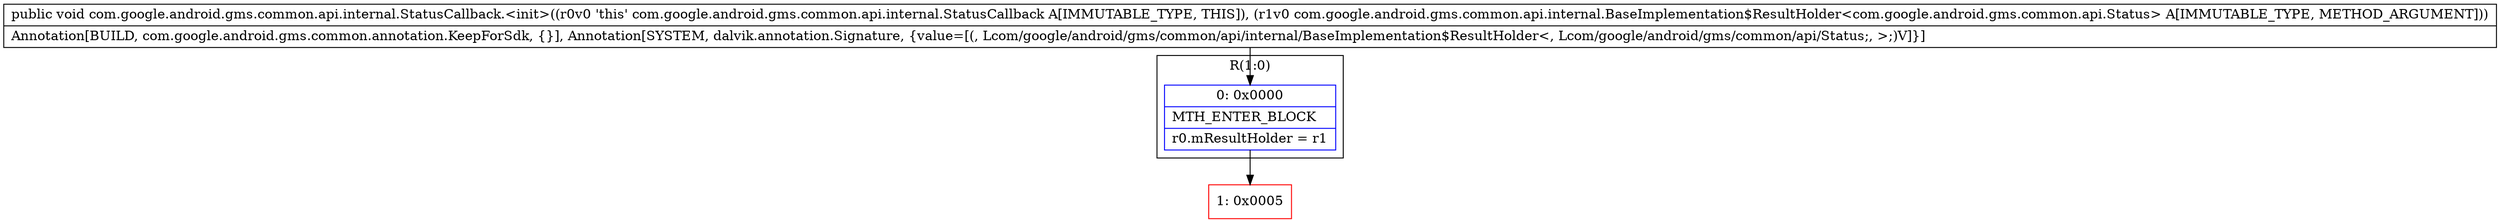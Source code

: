 digraph "CFG forcom.google.android.gms.common.api.internal.StatusCallback.\<init\>(Lcom\/google\/android\/gms\/common\/api\/internal\/BaseImplementation$ResultHolder;)V" {
subgraph cluster_Region_615132269 {
label = "R(1:0)";
node [shape=record,color=blue];
Node_0 [shape=record,label="{0\:\ 0x0000|MTH_ENTER_BLOCK\l|r0.mResultHolder = r1\l}"];
}
Node_1 [shape=record,color=red,label="{1\:\ 0x0005}"];
MethodNode[shape=record,label="{public void com.google.android.gms.common.api.internal.StatusCallback.\<init\>((r0v0 'this' com.google.android.gms.common.api.internal.StatusCallback A[IMMUTABLE_TYPE, THIS]), (r1v0 com.google.android.gms.common.api.internal.BaseImplementation$ResultHolder\<com.google.android.gms.common.api.Status\> A[IMMUTABLE_TYPE, METHOD_ARGUMENT]))  | Annotation[BUILD, com.google.android.gms.common.annotation.KeepForSdk, \{\}], Annotation[SYSTEM, dalvik.annotation.Signature, \{value=[(, Lcom\/google\/android\/gms\/common\/api\/internal\/BaseImplementation$ResultHolder\<, Lcom\/google\/android\/gms\/common\/api\/Status;, \>;)V]\}]\l}"];
MethodNode -> Node_0;
Node_0 -> Node_1;
}

